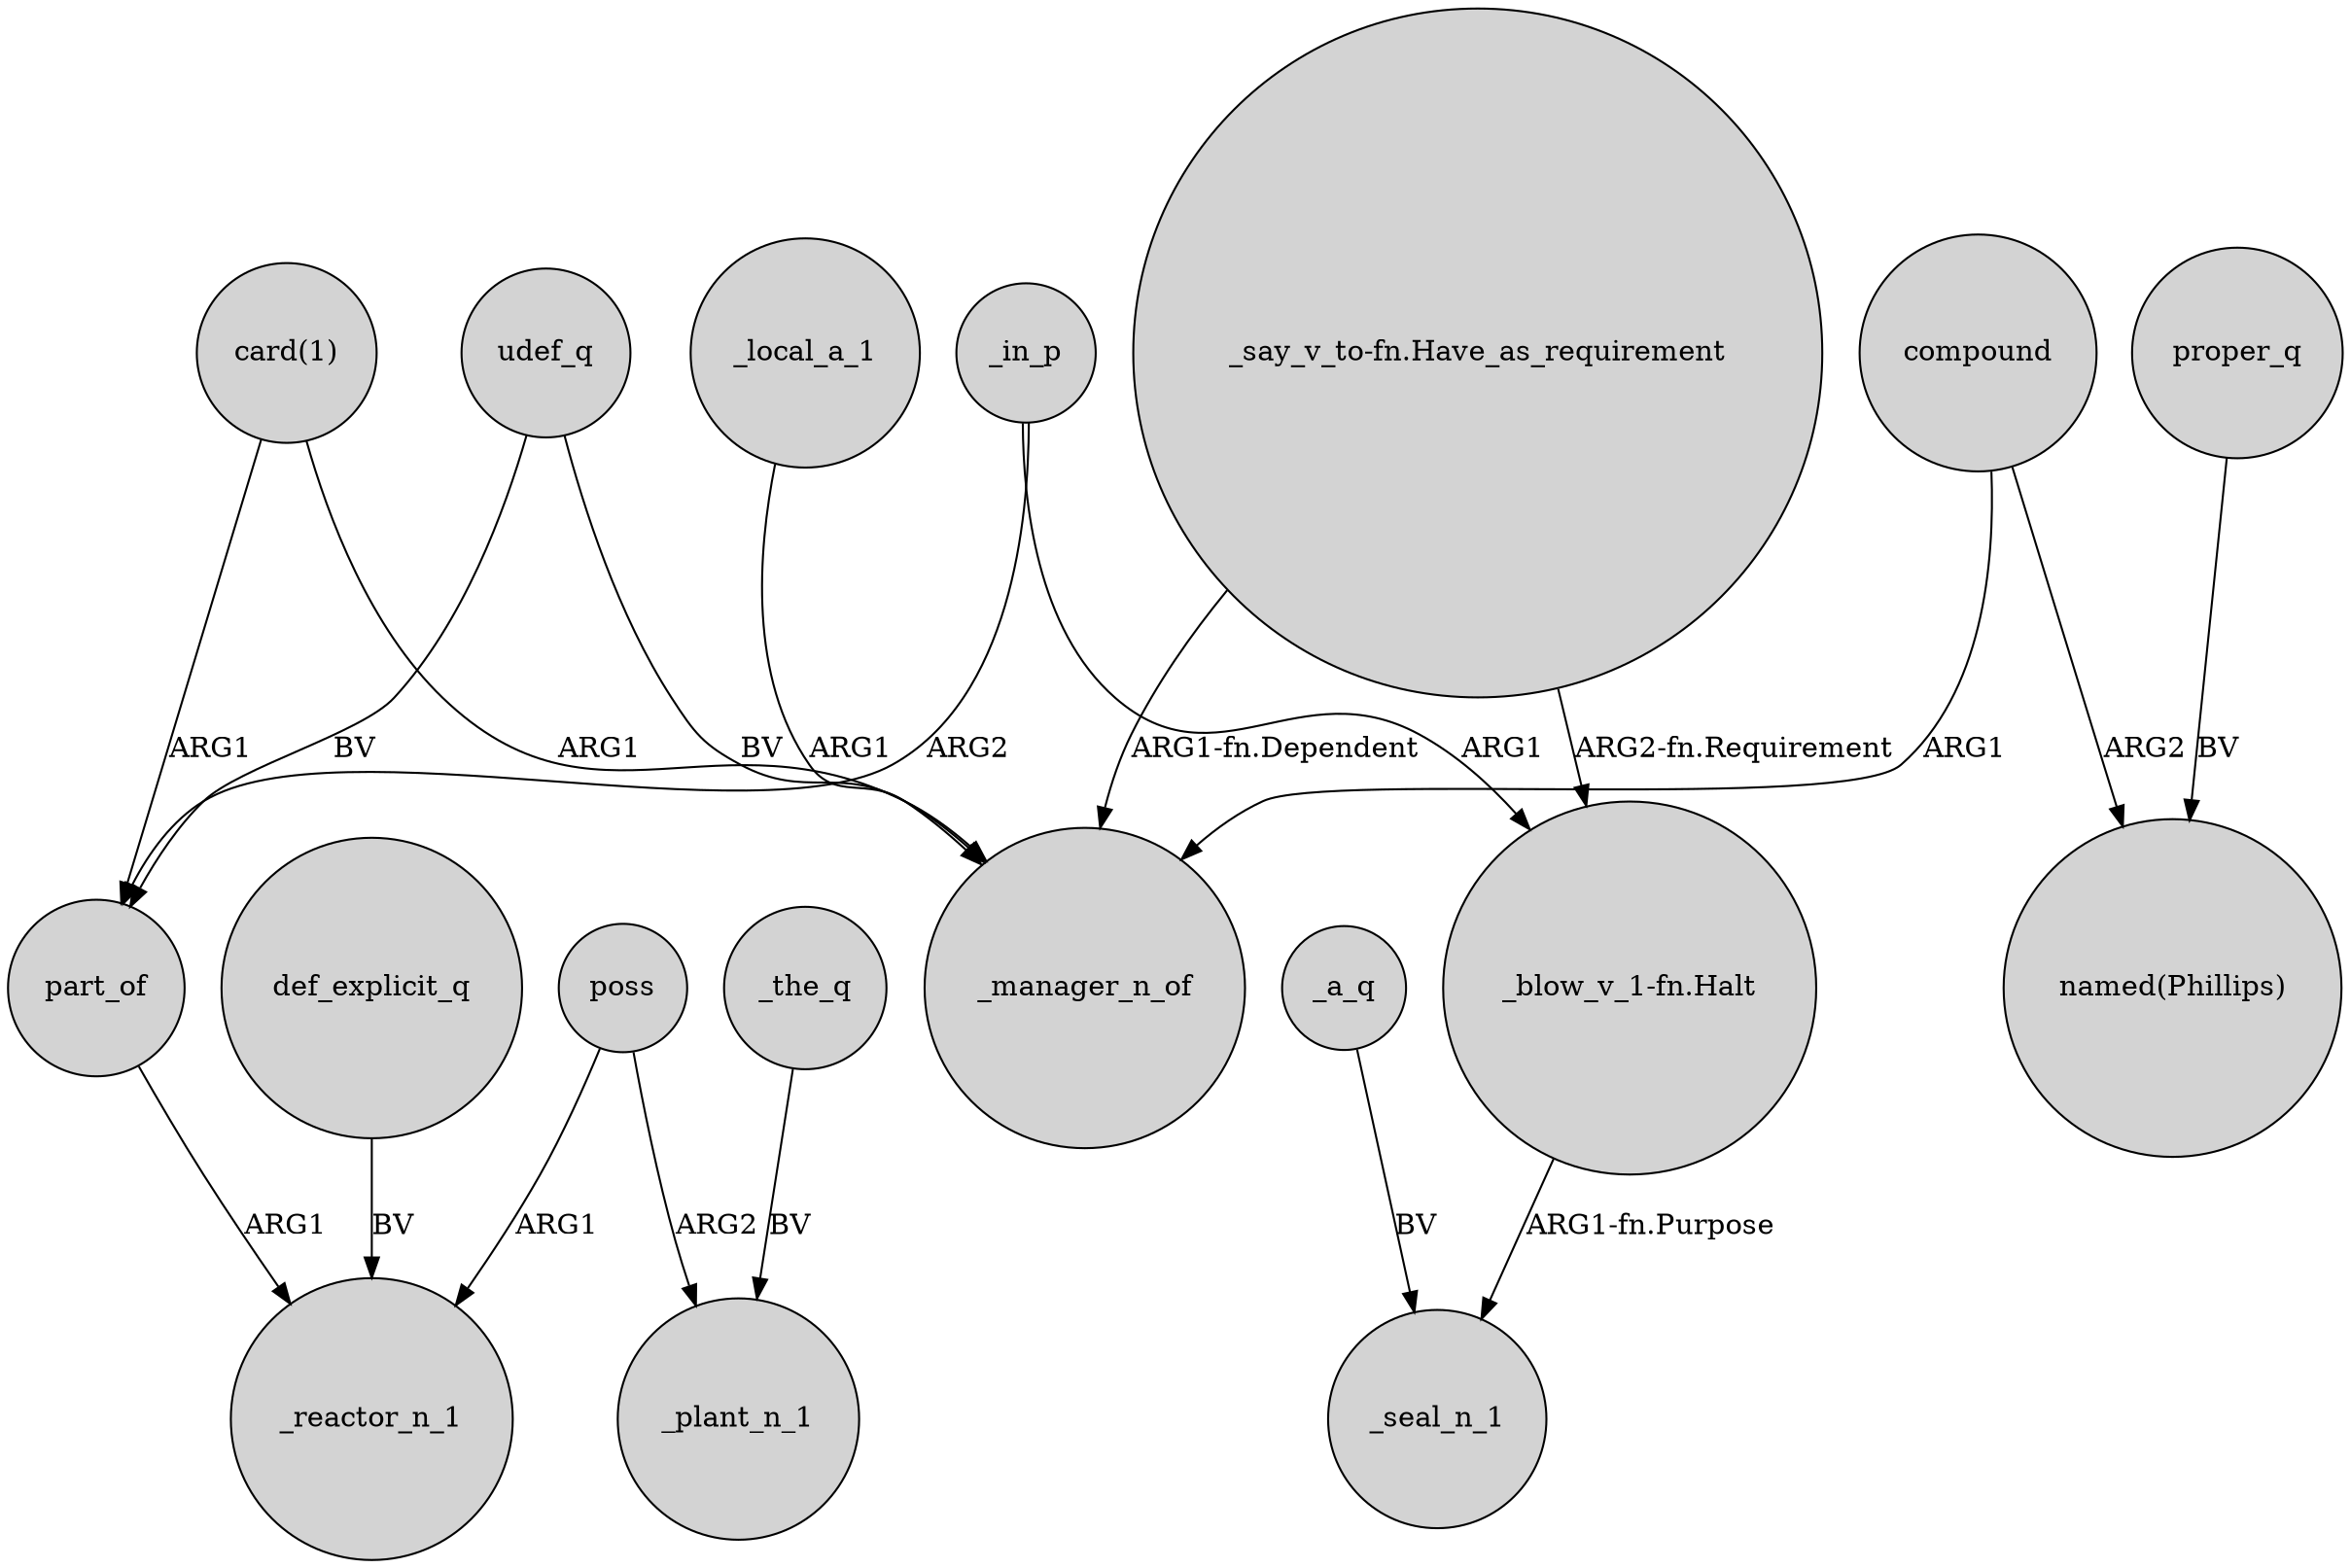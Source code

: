 digraph {
	node [shape=circle style=filled]
	poss -> _reactor_n_1 [label=ARG1]
	"_say_v_to-fn.Have_as_requirement" -> _manager_n_of [label="ARG1-fn.Dependent"]
	udef_q -> part_of [label=BV]
	udef_q -> _manager_n_of [label=BV]
	_local_a_1 -> _manager_n_of [label=ARG1]
	def_explicit_q -> _reactor_n_1 [label=BV]
	_in_p -> part_of [label=ARG2]
	"card(1)" -> part_of [label=ARG1]
	"card(1)" -> _manager_n_of [label=ARG1]
	proper_q -> "named(Phillips)" [label=BV]
	"_say_v_to-fn.Have_as_requirement" -> "_blow_v_1-fn.Halt" [label="ARG2-fn.Requirement"]
	"_blow_v_1-fn.Halt" -> _seal_n_1 [label="ARG1-fn.Purpose"]
	part_of -> _reactor_n_1 [label=ARG1]
	compound -> "named(Phillips)" [label=ARG2]
	_a_q -> _seal_n_1 [label=BV]
	compound -> _manager_n_of [label=ARG1]
	poss -> _plant_n_1 [label=ARG2]
	_in_p -> "_blow_v_1-fn.Halt" [label=ARG1]
	_the_q -> _plant_n_1 [label=BV]
}
